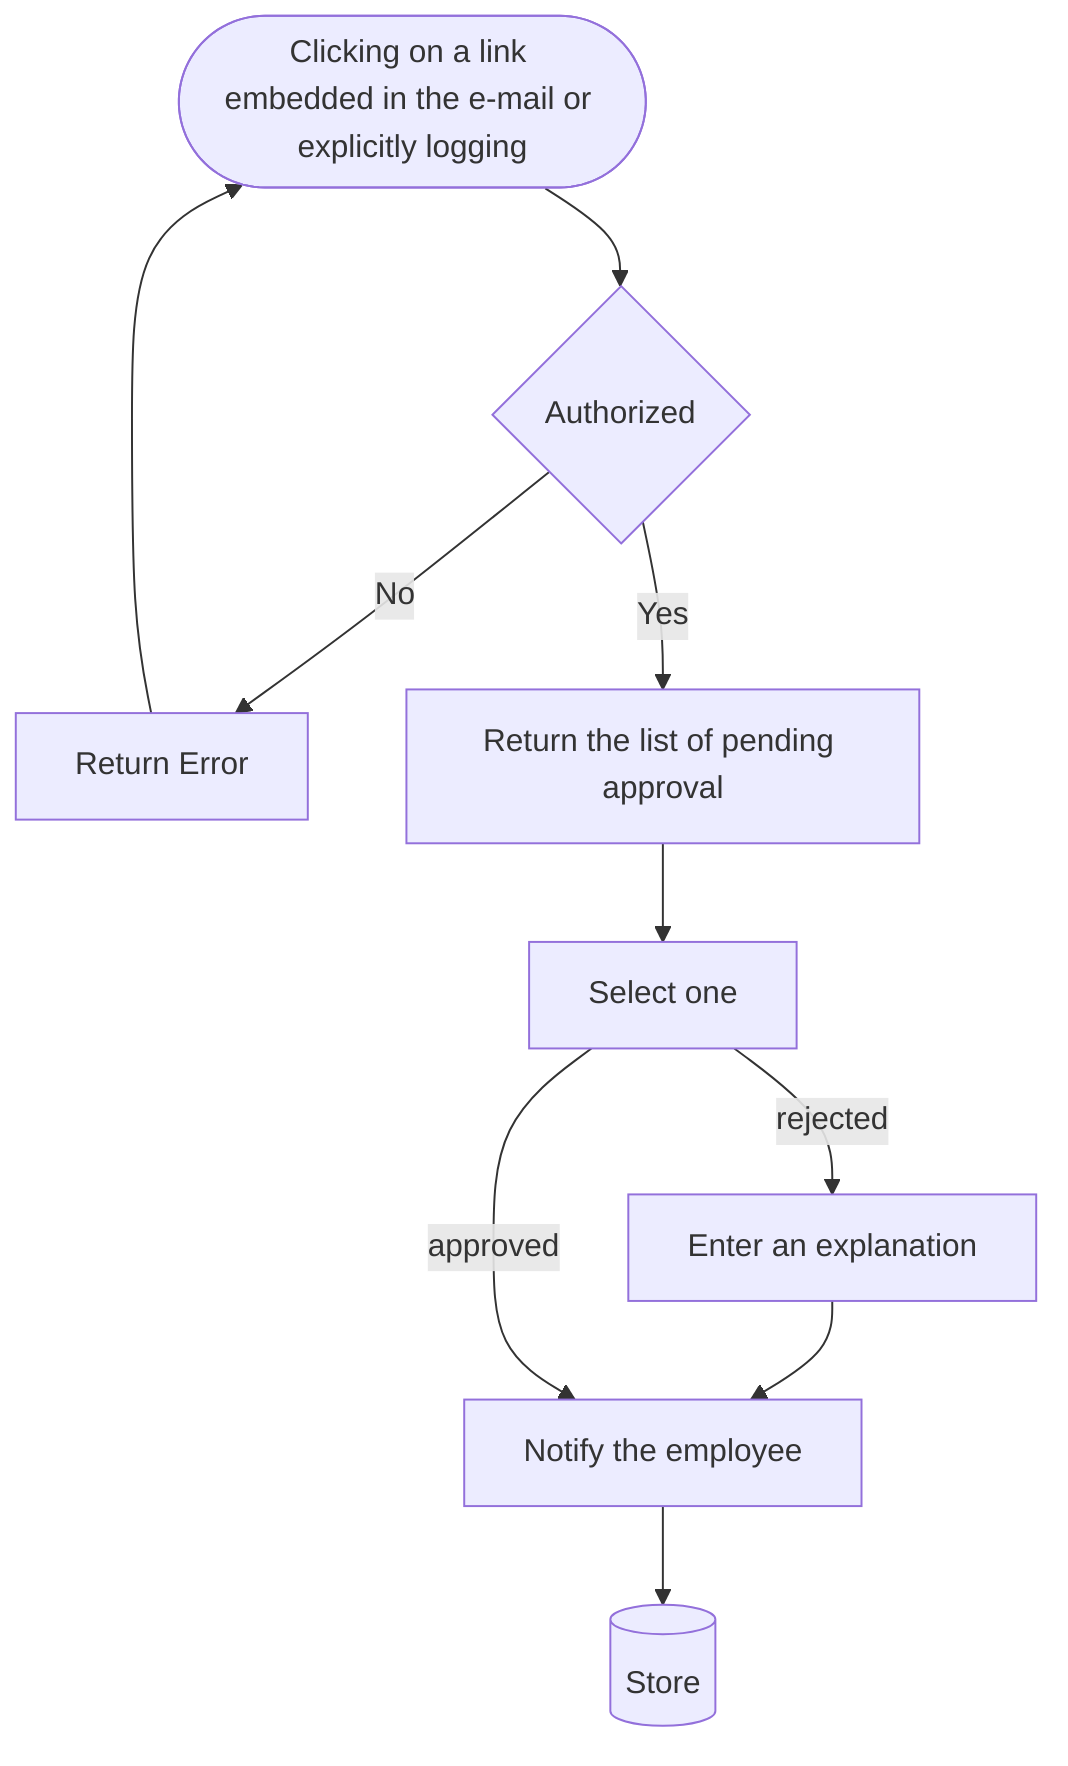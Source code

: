 flowchart TD
    A([Clicking on a link embedded in the e-mail or explicitly logging])--> B{Authorized}
    B-- No --> C[Return Error]
    C--> A
    B-- Yes --> D[Return the list of pending approval]
    D--> E[Select one]
    E-- rejected -->F[Enter an explanation]
    F-->G[Notify the employee]
    G-->H[(Store)]
    E-- approved --> G